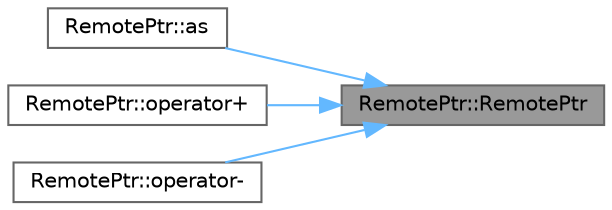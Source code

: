digraph "RemotePtr::RemotePtr"
{
 // LATEX_PDF_SIZE
  bgcolor="transparent";
  edge [fontname=Helvetica,fontsize=10,labelfontname=Helvetica,labelfontsize=10];
  node [fontname=Helvetica,fontsize=10,shape=box,height=0.2,width=0.4];
  rankdir="RL";
  Node1 [id="Node000001",label="RemotePtr::RemotePtr",height=0.2,width=0.4,color="gray40", fillcolor="grey60", style="filled", fontcolor="black",tooltip="Construct a new Remote Ptr object."];
  Node1 -> Node2 [id="edge1_Node000001_Node000002",dir="back",color="steelblue1",style="solid",tooltip=" "];
  Node2 [id="Node000002",label="RemotePtr::as",height=0.2,width=0.4,color="grey40", fillcolor="white", style="filled",URL="$class_remote_ptr.html#a90500a8a33a787b4dfddc4b327d68f4f",tooltip="Convert this RemotePtr to a RemotePtr of another type."];
  Node1 -> Node3 [id="edge2_Node000001_Node000003",dir="back",color="steelblue1",style="solid",tooltip=" "];
  Node3 [id="Node000003",label="RemotePtr::operator+",height=0.2,width=0.4,color="grey40", fillcolor="white", style="filled",URL="$class_remote_ptr.html#acf692d44e4e22c992a70836c13a855e6",tooltip=" "];
  Node1 -> Node4 [id="edge3_Node000001_Node000004",dir="back",color="steelblue1",style="solid",tooltip=" "];
  Node4 [id="Node000004",label="RemotePtr::operator-",height=0.2,width=0.4,color="grey40", fillcolor="white", style="filled",URL="$class_remote_ptr.html#ad96f685e349591b6eecd120be6fff2a8",tooltip=" "];
}

